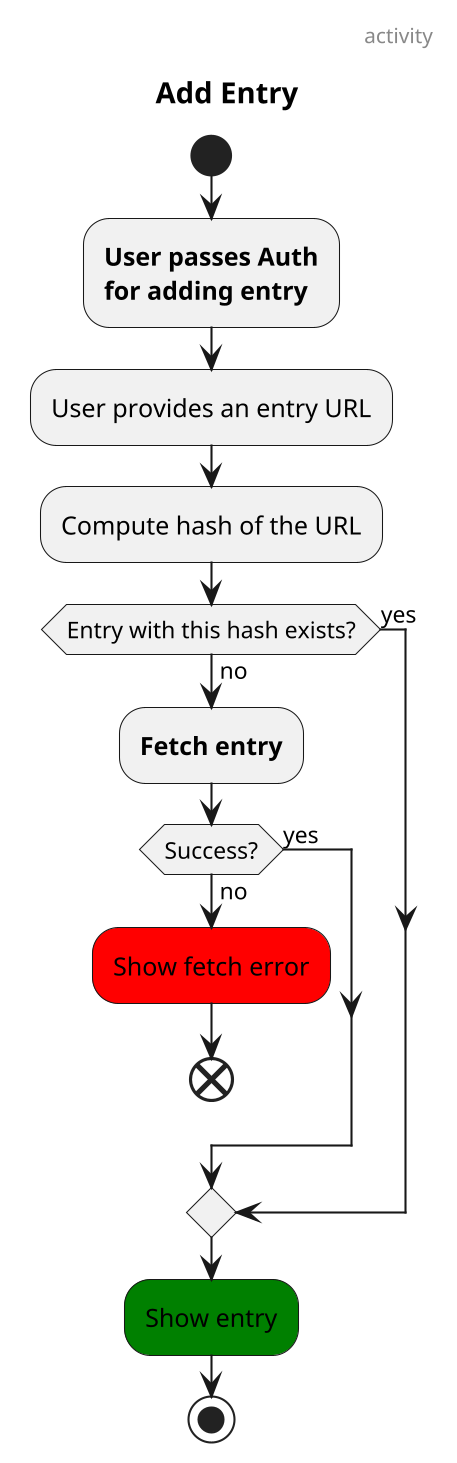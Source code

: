 @startuml add-entry
skinparam dpi 200
header activity
title Add Entry

start
:**User passes Auth**
**for adding entry**;
:User provides an entry URL;
:Compute hash of the URL;
if (Entry with this hash exists?) then (yes)
else (no)
    :**Fetch entry**;
    if (Success?) then (yes)
    else (no)
        #red:Show fetch error;
        end
    endif
endif
#green:Show entry;
stop
@enduml